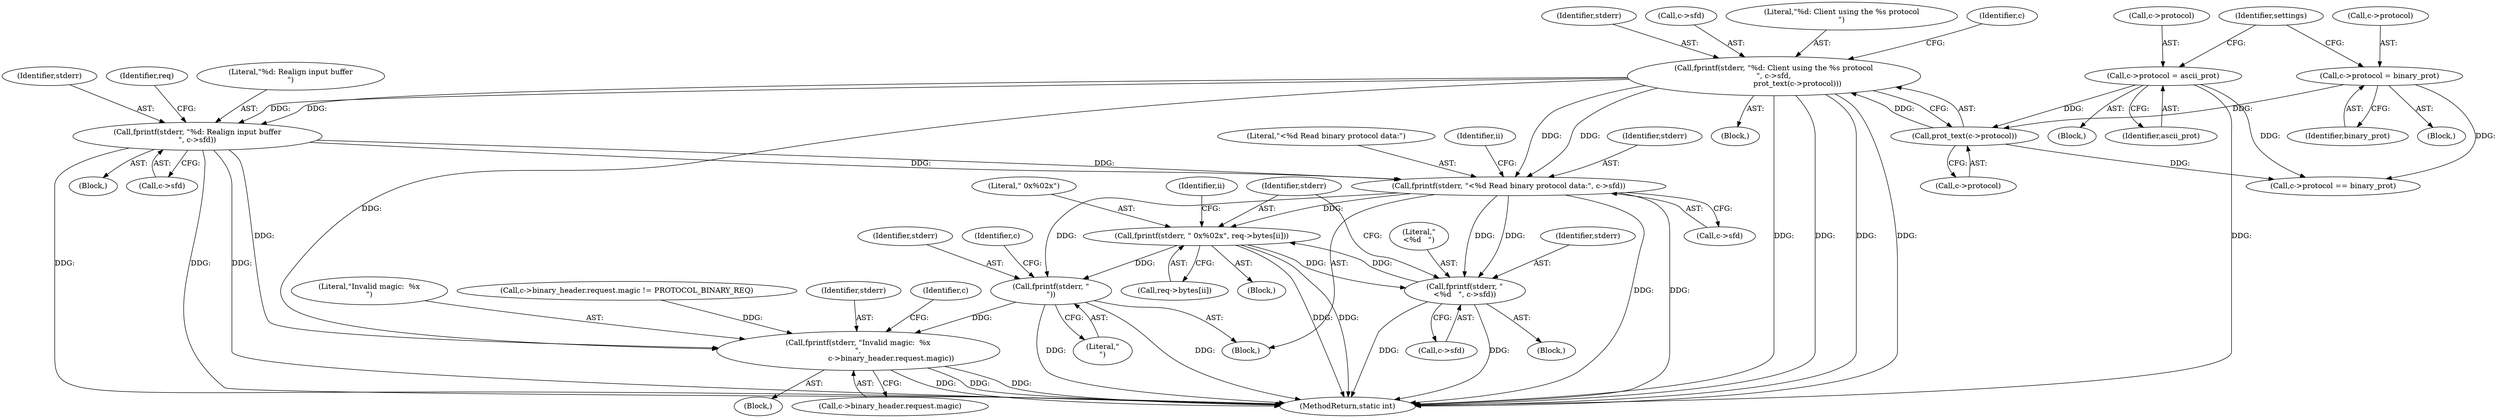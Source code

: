 digraph "0_memcached_75cc83685e103bc8ba380a57468c8f04413033f9@API" {
"1000303" [label="(Call,fprintf(stderr, \"\n\"))"];
"1000295" [label="(Call,fprintf(stderr, \" 0x%02x\", req->bytes[ii]))"];
"1000289" [label="(Call,fprintf(stderr, \"\n<%d   \", c->sfd))"];
"1000263" [label="(Call,fprintf(stderr, \"<%d Read binary protocol data:\", c->sfd))"];
"1000175" [label="(Call,fprintf(stderr, \"%d: Client using the %s protocol\n\", c->sfd,\n                    prot_text(c->protocol)))"];
"1000181" [label="(Call,prot_text(c->protocol))"];
"1000163" [label="(Call,c->protocol = ascii_prot)"];
"1000156" [label="(Call,c->protocol = binary_prot)"];
"1000241" [label="(Call,fprintf(stderr, \"%d: Realign input buffer\n\", c->sfd))"];
"1000370" [label="(Call,fprintf(stderr, \"Invalid magic:  %x\n\",\n                            c->binary_header.request.magic))"];
"1000155" [label="(Block,)"];
"1000174" [label="(Block,)"];
"1000372" [label="(Literal,\"Invalid magic:  %x\n\")"];
"1000186" [label="(Call,c->protocol == binary_prot)"];
"1000292" [label="(Call,c->sfd)"];
"1000296" [label="(Identifier,stderr)"];
"1000264" [label="(Identifier,stderr)"];
"1000176" [label="(Identifier,stderr)"];
"1000167" [label="(Identifier,ascii_prot)"];
"1000178" [label="(Call,c->sfd)"];
"1000298" [label="(Call,req->bytes[ii])"];
"1000291" [label="(Literal,\"\n<%d   \")"];
"1000355" [label="(Call,c->binary_header.request.magic != PROTOCOL_BINARY_REQ)"];
"1000157" [label="(Call,c->protocol)"];
"1000369" [label="(Block,)"];
"1000240" [label="(Block,)"];
"1000373" [label="(Call,c->binary_header.request.magic)"];
"1000164" [label="(Call,c->protocol)"];
"1000175" [label="(Call,fprintf(stderr, \"%d: Client using the %s protocol\n\", c->sfd,\n                    prot_text(c->protocol)))"];
"1000162" [label="(Block,)"];
"1000297" [label="(Literal,\" 0x%02x\")"];
"1000305" [label="(Literal,\"\n\")"];
"1000244" [label="(Call,c->sfd)"];
"1000243" [label="(Literal,\"%d: Realign input buffer\n\")"];
"1000280" [label="(Identifier,ii)"];
"1000242" [label="(Identifier,stderr)"];
"1000160" [label="(Identifier,binary_prot)"];
"1000265" [label="(Literal,\"<%d Read binary protocol data:\")"];
"1000263" [label="(Call,fprintf(stderr, \"<%d Read binary protocol data:\", c->sfd))"];
"1000241" [label="(Call,fprintf(stderr, \"%d: Realign input buffer\n\", c->sfd))"];
"1000163" [label="(Call,c->protocol = ascii_prot)"];
"1000288" [label="(Block,)"];
"1000308" [label="(Identifier,c)"];
"1000177" [label="(Literal,\"%d: Client using the %s protocol\n\")"];
"1000370" [label="(Call,fprintf(stderr, \"Invalid magic:  %x\n\",\n                            c->binary_header.request.magic))"];
"1000249" [label="(Identifier,req)"];
"1000304" [label="(Identifier,stderr)"];
"1000261" [label="(Block,)"];
"1000271" [label="(Identifier,ii)"];
"1000188" [label="(Identifier,c)"];
"1000303" [label="(Call,fprintf(stderr, \"\n\"))"];
"1000289" [label="(Call,fprintf(stderr, \"\n<%d   \", c->sfd))"];
"1000182" [label="(Call,c->protocol)"];
"1000371" [label="(Identifier,stderr)"];
"1000381" [label="(Identifier,c)"];
"1000181" [label="(Call,prot_text(c->protocol))"];
"1000156" [label="(Call,c->protocol = binary_prot)"];
"1000266" [label="(Call,c->sfd)"];
"1000565" [label="(MethodReturn,static int)"];
"1000171" [label="(Identifier,settings)"];
"1000295" [label="(Call,fprintf(stderr, \" 0x%02x\", req->bytes[ii]))"];
"1000290" [label="(Identifier,stderr)"];
"1000281" [label="(Block,)"];
"1000303" -> "1000261"  [label="AST: "];
"1000303" -> "1000305"  [label="CFG: "];
"1000304" -> "1000303"  [label="AST: "];
"1000305" -> "1000303"  [label="AST: "];
"1000308" -> "1000303"  [label="CFG: "];
"1000303" -> "1000565"  [label="DDG: "];
"1000303" -> "1000565"  [label="DDG: "];
"1000295" -> "1000303"  [label="DDG: "];
"1000263" -> "1000303"  [label="DDG: "];
"1000303" -> "1000370"  [label="DDG: "];
"1000295" -> "1000281"  [label="AST: "];
"1000295" -> "1000298"  [label="CFG: "];
"1000296" -> "1000295"  [label="AST: "];
"1000297" -> "1000295"  [label="AST: "];
"1000298" -> "1000295"  [label="AST: "];
"1000280" -> "1000295"  [label="CFG: "];
"1000295" -> "1000565"  [label="DDG: "];
"1000295" -> "1000565"  [label="DDG: "];
"1000295" -> "1000289"  [label="DDG: "];
"1000289" -> "1000295"  [label="DDG: "];
"1000263" -> "1000295"  [label="DDG: "];
"1000289" -> "1000288"  [label="AST: "];
"1000289" -> "1000292"  [label="CFG: "];
"1000290" -> "1000289"  [label="AST: "];
"1000291" -> "1000289"  [label="AST: "];
"1000292" -> "1000289"  [label="AST: "];
"1000296" -> "1000289"  [label="CFG: "];
"1000289" -> "1000565"  [label="DDG: "];
"1000289" -> "1000565"  [label="DDG: "];
"1000263" -> "1000289"  [label="DDG: "];
"1000263" -> "1000289"  [label="DDG: "];
"1000263" -> "1000261"  [label="AST: "];
"1000263" -> "1000266"  [label="CFG: "];
"1000264" -> "1000263"  [label="AST: "];
"1000265" -> "1000263"  [label="AST: "];
"1000266" -> "1000263"  [label="AST: "];
"1000271" -> "1000263"  [label="CFG: "];
"1000263" -> "1000565"  [label="DDG: "];
"1000263" -> "1000565"  [label="DDG: "];
"1000175" -> "1000263"  [label="DDG: "];
"1000175" -> "1000263"  [label="DDG: "];
"1000241" -> "1000263"  [label="DDG: "];
"1000241" -> "1000263"  [label="DDG: "];
"1000175" -> "1000174"  [label="AST: "];
"1000175" -> "1000181"  [label="CFG: "];
"1000176" -> "1000175"  [label="AST: "];
"1000177" -> "1000175"  [label="AST: "];
"1000178" -> "1000175"  [label="AST: "];
"1000181" -> "1000175"  [label="AST: "];
"1000188" -> "1000175"  [label="CFG: "];
"1000175" -> "1000565"  [label="DDG: "];
"1000175" -> "1000565"  [label="DDG: "];
"1000175" -> "1000565"  [label="DDG: "];
"1000175" -> "1000565"  [label="DDG: "];
"1000181" -> "1000175"  [label="DDG: "];
"1000175" -> "1000241"  [label="DDG: "];
"1000175" -> "1000241"  [label="DDG: "];
"1000175" -> "1000370"  [label="DDG: "];
"1000181" -> "1000182"  [label="CFG: "];
"1000182" -> "1000181"  [label="AST: "];
"1000163" -> "1000181"  [label="DDG: "];
"1000156" -> "1000181"  [label="DDG: "];
"1000181" -> "1000186"  [label="DDG: "];
"1000163" -> "1000162"  [label="AST: "];
"1000163" -> "1000167"  [label="CFG: "];
"1000164" -> "1000163"  [label="AST: "];
"1000167" -> "1000163"  [label="AST: "];
"1000171" -> "1000163"  [label="CFG: "];
"1000163" -> "1000565"  [label="DDG: "];
"1000163" -> "1000186"  [label="DDG: "];
"1000156" -> "1000155"  [label="AST: "];
"1000156" -> "1000160"  [label="CFG: "];
"1000157" -> "1000156"  [label="AST: "];
"1000160" -> "1000156"  [label="AST: "];
"1000171" -> "1000156"  [label="CFG: "];
"1000156" -> "1000186"  [label="DDG: "];
"1000241" -> "1000240"  [label="AST: "];
"1000241" -> "1000244"  [label="CFG: "];
"1000242" -> "1000241"  [label="AST: "];
"1000243" -> "1000241"  [label="AST: "];
"1000244" -> "1000241"  [label="AST: "];
"1000249" -> "1000241"  [label="CFG: "];
"1000241" -> "1000565"  [label="DDG: "];
"1000241" -> "1000565"  [label="DDG: "];
"1000241" -> "1000565"  [label="DDG: "];
"1000241" -> "1000370"  [label="DDG: "];
"1000370" -> "1000369"  [label="AST: "];
"1000370" -> "1000373"  [label="CFG: "];
"1000371" -> "1000370"  [label="AST: "];
"1000372" -> "1000370"  [label="AST: "];
"1000373" -> "1000370"  [label="AST: "];
"1000381" -> "1000370"  [label="CFG: "];
"1000370" -> "1000565"  [label="DDG: "];
"1000370" -> "1000565"  [label="DDG: "];
"1000370" -> "1000565"  [label="DDG: "];
"1000355" -> "1000370"  [label="DDG: "];
}
